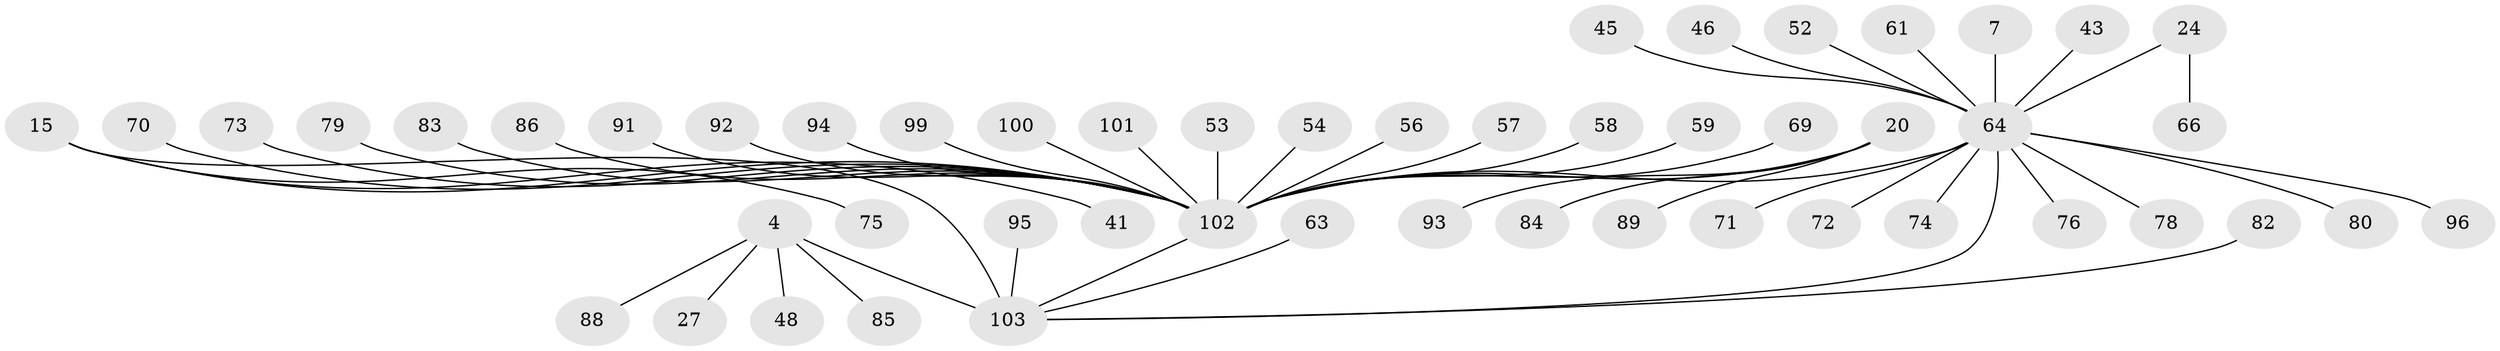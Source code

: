// original degree distribution, {6: 0.038834951456310676, 7: 0.02912621359223301, 8: 0.05825242718446602, 4: 0.04854368932038835, 9: 0.019417475728155338, 10: 0.038834951456310676, 5: 0.019417475728155338, 16: 0.009708737864077669, 1: 0.5631067961165048, 2: 0.1650485436893204, 3: 0.009708737864077669}
// Generated by graph-tools (version 1.1) at 2025/54/03/09/25 04:54:17]
// undirected, 51 vertices, 52 edges
graph export_dot {
graph [start="1"]
  node [color=gray90,style=filled];
  4 [super="+1"];
  7 [super="+6"];
  15 [super="+13"];
  20 [super="+18"];
  24 [super="+21"];
  27;
  41;
  43;
  45;
  46;
  48;
  52 [super="+37"];
  53;
  54;
  56;
  57;
  58;
  59 [super="+50"];
  61;
  63;
  64 [super="+32+25+36"];
  66;
  69;
  70;
  71 [super="+29"];
  72;
  73;
  74;
  75;
  76;
  78;
  79 [super="+35"];
  80;
  82;
  83;
  84;
  85;
  86;
  88;
  89;
  91;
  92 [super="+90"];
  93 [super="+81"];
  94 [super="+77"];
  95;
  96 [super="+33"];
  99;
  100;
  101 [super="+55+87"];
  102 [super="+51+14+98+26+31+38+42+47+49"];
  103 [super="+62+5+60"];
  4 -- 48;
  4 -- 85;
  4 -- 88;
  4 -- 27;
  4 -- 103 [weight=6];
  7 -- 64 [weight=6];
  15 -- 41;
  15 -- 75;
  15 -- 102 [weight=8];
  15 -- 103;
  20 -- 84;
  20 -- 89;
  20 -- 93;
  20 -- 102 [weight=6];
  24 -- 66;
  24 -- 64 [weight=6];
  43 -- 64;
  45 -- 64;
  46 -- 64;
  52 -- 64;
  53 -- 102;
  54 -- 102;
  56 -- 102;
  57 -- 102;
  58 -- 102;
  59 -- 102;
  61 -- 64;
  63 -- 103;
  64 -- 102 [weight=8];
  64 -- 96;
  64 -- 76;
  64 -- 78;
  64 -- 103 [weight=2];
  64 -- 72;
  64 -- 71;
  64 -- 74;
  64 -- 80;
  69 -- 102;
  70 -- 102;
  73 -- 102;
  79 -- 102;
  82 -- 103;
  83 -- 102;
  86 -- 102;
  91 -- 102;
  92 -- 102 [weight=2];
  94 -- 102;
  95 -- 103;
  99 -- 102;
  100 -- 102;
  101 -- 102;
  102 -- 103 [weight=2];
}

